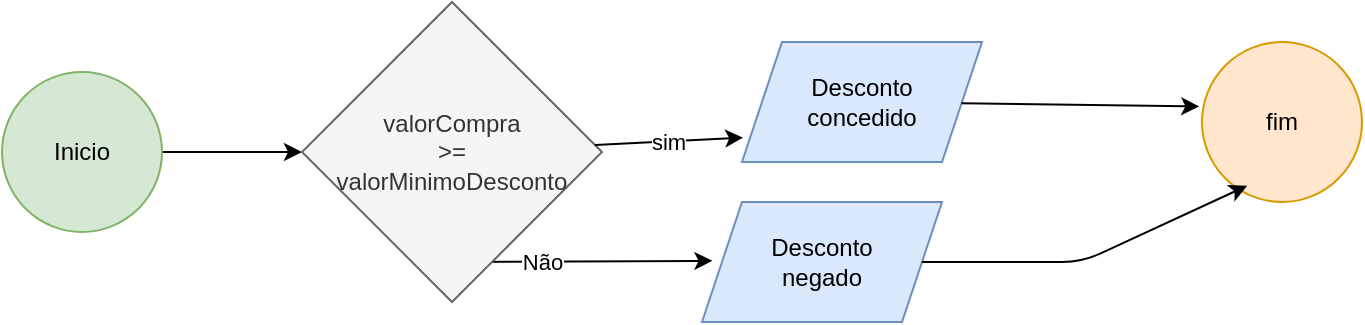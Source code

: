 <mxfile>
    <diagram id="Yuqh3Mnu-jXUH_vZ8k4z" name="Página-1">
        <mxGraphModel dx="981" dy="438" grid="1" gridSize="10" guides="1" tooltips="1" connect="1" arrows="1" fold="1" page="1" pageScale="1" pageWidth="827" pageHeight="1169" math="0" shadow="0">
            <root>
                <mxCell id="0"/>
                <mxCell id="1" parent="0"/>
                <mxCell id="14" style="edgeStyle=none;html=1;entryX=0;entryY=0.5;entryDx=0;entryDy=0;" edge="1" parent="1" source="2" target="5">
                    <mxGeometry relative="1" as="geometry"/>
                </mxCell>
                <mxCell id="2" value="Inicio" style="ellipse;whiteSpace=wrap;html=1;aspect=fixed;align=center;fillColor=#d5e8d4;strokeColor=#82b366;" vertex="1" parent="1">
                    <mxGeometry x="10" y="125" width="80" height="80" as="geometry"/>
                </mxCell>
                <mxCell id="3" value="valorCompra&lt;div&gt;&amp;gt;=&lt;/div&gt;&lt;div&gt;valorMinimoDesconto&lt;/div&gt;" style="rhombus;whiteSpace=wrap;html=1;" vertex="1" parent="1">
                    <mxGeometry x="190" y="120" width="80" height="80" as="geometry"/>
                </mxCell>
                <mxCell id="4" value="valorCompra&lt;div&gt;&amp;gt;=&lt;/div&gt;&lt;div&gt;valorMinimoDesconto&lt;/div&gt;" style="rhombus;whiteSpace=wrap;html=1;" vertex="1" parent="1">
                    <mxGeometry x="190" y="120" width="80" height="80" as="geometry"/>
                </mxCell>
                <mxCell id="10" value="Não" style="edgeStyle=none;html=1;" edge="1" parent="1">
                    <mxGeometry relative="1" as="geometry">
                        <mxPoint x="230" y="185" as="sourcePoint"/>
                        <mxPoint x="365.192" y="219.423" as="targetPoint"/>
                        <Array as="points">
                            <mxPoint x="230" y="220"/>
                        </Array>
                    </mxGeometry>
                </mxCell>
                <mxCell id="5" value="valorCompra&lt;div&gt;&amp;gt;=&lt;/div&gt;&lt;div&gt;valorMinimoDesconto&lt;/div&gt;" style="rhombus;whiteSpace=wrap;html=1;fillColor=#f5f5f5;fontColor=#333333;strokeColor=#666666;" vertex="1" parent="1">
                    <mxGeometry x="160" y="90" width="150" height="150" as="geometry"/>
                </mxCell>
                <mxCell id="6" value="Desconto&lt;div&gt;concedido&lt;/div&gt;" style="shape=parallelogram;perimeter=parallelogramPerimeter;whiteSpace=wrap;html=1;fixedSize=1;fillColor=#dae8fc;strokeColor=#6c8ebf;" vertex="1" parent="1">
                    <mxGeometry x="380" y="110" width="120" height="60" as="geometry"/>
                </mxCell>
                <mxCell id="7" value="Desconto&lt;div&gt;negado&lt;/div&gt;" style="shape=parallelogram;perimeter=parallelogramPerimeter;whiteSpace=wrap;html=1;fixedSize=1;fillColor=#dae8fc;strokeColor=#6c8ebf;" vertex="1" parent="1">
                    <mxGeometry x="360" y="190" width="120" height="60" as="geometry"/>
                </mxCell>
                <mxCell id="8" value="fim" style="ellipse;whiteSpace=wrap;html=1;aspect=fixed;fillColor=#ffe6cc;strokeColor=#d79b00;" vertex="1" parent="1">
                    <mxGeometry x="610" y="110" width="80" height="80" as="geometry"/>
                </mxCell>
                <mxCell id="9" value="sim" style="edgeStyle=none;html=1;entryX=0.005;entryY=0.797;entryDx=0;entryDy=0;entryPerimeter=0;" edge="1" parent="1" source="5" target="6">
                    <mxGeometry relative="1" as="geometry"/>
                </mxCell>
                <mxCell id="11" style="edgeStyle=none;html=1;entryX=-0.017;entryY=0.403;entryDx=0;entryDy=0;entryPerimeter=0;" edge="1" parent="1" source="6" target="8">
                    <mxGeometry relative="1" as="geometry"/>
                </mxCell>
                <mxCell id="12" style="edgeStyle=none;html=1;entryX=0.283;entryY=0.898;entryDx=0;entryDy=0;entryPerimeter=0;" edge="1" parent="1" source="7" target="8">
                    <mxGeometry relative="1" as="geometry">
                        <Array as="points">
                            <mxPoint x="550" y="220"/>
                        </Array>
                    </mxGeometry>
                </mxCell>
            </root>
        </mxGraphModel>
    </diagram>
</mxfile>